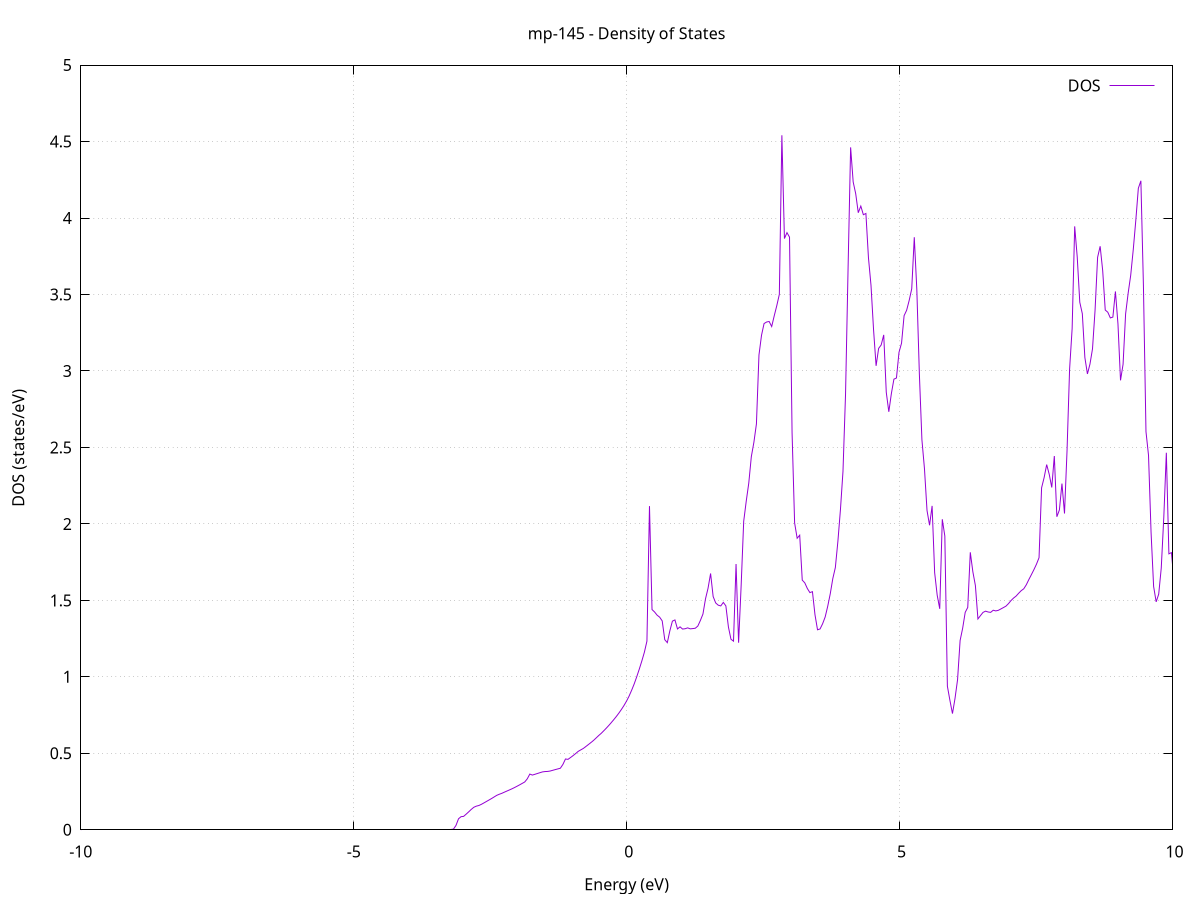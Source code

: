 set title 'mp-145 - Density of States'
set xlabel 'Energy (eV)'
set ylabel 'DOS (states/eV)'
set grid
set xrange [-10:10]
set yrange [0:4.995]
set xzeroaxis lt -1
set terminal png size 800,600
set output 'mp-145_dos_gnuplot.png'
plot '-' using 1:2 with lines title 'DOS'
-28.408300 0.000000
-28.361600 0.000000
-28.315000 0.000000
-28.268300 0.000000
-28.221700 0.000000
-28.175100 0.000000
-28.128400 0.000000
-28.081800 0.000000
-28.035100 0.000000
-27.988500 0.000000
-27.941800 0.000000
-27.895200 0.000000
-27.848500 0.000000
-27.801900 0.000000
-27.755200 0.000000
-27.708600 0.000000
-27.662000 0.000000
-27.615300 0.000000
-27.568700 0.000000
-27.522000 0.000000
-27.475400 0.000000
-27.428700 0.000000
-27.382100 0.000000
-27.335400 0.000000
-27.288800 0.000000
-27.242200 0.000000
-27.195500 0.000000
-27.148900 0.000000
-27.102200 0.000000
-27.055600 0.000000
-27.008900 0.000000
-26.962300 0.000000
-26.915600 0.000000
-26.869000 0.000000
-26.822300 0.000000
-26.775700 0.000000
-26.729100 0.000000
-26.682400 0.000000
-26.635800 0.000000
-26.589100 0.000000
-26.542500 0.000000
-26.495800 0.000000
-26.449200 0.000000
-26.402500 0.000000
-26.355900 0.000000
-26.309300 0.000000
-26.262600 0.000000
-26.216000 0.000000
-26.169300 0.000000
-26.122700 0.000000
-26.076000 0.000000
-26.029400 0.000000
-25.982700 0.000000
-25.936100 0.000000
-25.889400 0.000000
-25.842800 0.000000
-25.796200 0.000000
-25.749500 0.000000
-25.702900 0.000000
-25.656200 0.000000
-25.609600 0.000000
-25.562900 0.000000
-25.516300 0.000000
-25.469600 0.000000
-25.423000 0.000000
-25.376300 0.000000
-25.329700 0.000000
-25.283100 0.000000
-25.236400 0.000000
-25.189800 0.000000
-25.143100 0.000000
-25.096500 0.000000
-25.049800 0.000000
-25.003200 0.000000
-24.956500 0.000000
-24.909900 0.000000
-24.863300 0.000000
-24.816600 0.000000
-24.770000 0.000000
-24.723300 0.000000
-24.676700 0.000000
-24.630000 0.000000
-24.583400 0.000000
-24.536700 0.000000
-24.490100 0.000000
-24.443400 0.000000
-24.396800 0.000000
-24.350200 0.000000
-24.303500 0.000000
-24.256900 0.000000
-24.210200 0.000000
-24.163600 0.122400
-24.116900 3.715200
-24.070300 26.030700
-24.023600 20.470100
-23.977000 16.509500
-23.930400 16.452600
-23.883700 17.484800
-23.837100 32.093100
-23.790400 32.913000
-23.743800 48.913400
-23.697100 33.240600
-23.650500 4.402100
-23.603800 0.000000
-23.557200 0.000000
-23.510500 0.000000
-23.463900 0.000000
-23.417300 0.000000
-23.370600 0.000000
-23.324000 0.000000
-23.277300 0.000000
-23.230700 0.000000
-23.184000 0.000000
-23.137400 0.000000
-23.090700 0.000000
-23.044100 0.000000
-22.997400 0.000000
-22.950800 0.000000
-22.904200 0.000000
-22.857500 0.000000
-22.810900 0.000000
-22.764200 0.000000
-22.717600 0.000000
-22.670900 0.000000
-22.624300 0.000000
-22.577600 0.000000
-22.531000 0.000000
-22.484400 0.000000
-22.437700 0.000000
-22.391100 0.000000
-22.344400 0.000000
-22.297800 0.000000
-22.251100 0.000000
-22.204500 0.000000
-22.157800 0.000000
-22.111200 0.000000
-22.064500 0.000000
-22.017900 0.000000
-21.971300 0.000000
-21.924600 0.000000
-21.878000 0.000000
-21.831300 0.000000
-21.784700 0.000000
-21.738000 0.000000
-21.691400 0.000000
-21.644700 0.000000
-21.598100 0.000000
-21.551500 0.000000
-21.504800 0.000000
-21.458200 0.000000
-21.411500 0.000000
-21.364900 0.000000
-21.318200 0.000000
-21.271600 0.000000
-21.224900 0.000000
-21.178300 0.000000
-21.131600 0.000000
-21.085000 0.000000
-21.038400 0.000000
-20.991700 0.000000
-20.945100 0.000000
-20.898400 0.000000
-20.851800 0.000000
-20.805100 0.000000
-20.758500 0.000000
-20.711800 0.000000
-20.665200 0.000000
-20.618600 0.000000
-20.571900 0.000000
-20.525300 0.000000
-20.478600 0.000000
-20.432000 0.000000
-20.385300 0.000000
-20.338700 0.000000
-20.292000 0.000000
-20.245400 0.000000
-20.198700 0.000000
-20.152100 0.000000
-20.105500 0.000000
-20.058800 0.000000
-20.012200 0.000000
-19.965500 0.000000
-19.918900 0.000000
-19.872200 0.000000
-19.825600 0.000000
-19.778900 0.000000
-19.732300 0.000000
-19.685600 0.000000
-19.639000 0.000000
-19.592400 0.000000
-19.545700 0.000000
-19.499100 0.000000
-19.452400 0.000000
-19.405800 0.000000
-19.359100 0.000000
-19.312500 0.000000
-19.265800 0.000000
-19.219200 0.000000
-19.172600 0.000000
-19.125900 0.000000
-19.079300 0.000000
-19.032600 0.000000
-18.986000 0.000000
-18.939300 0.000000
-18.892700 0.000000
-18.846000 0.000000
-18.799400 0.000000
-18.752700 0.000000
-18.706100 0.000000
-18.659500 0.000000
-18.612800 0.000000
-18.566200 0.000000
-18.519500 0.000000
-18.472900 0.000000
-18.426200 0.000000
-18.379600 0.000000
-18.332900 0.000000
-18.286300 0.000000
-18.239700 0.000000
-18.193000 0.000000
-18.146400 0.000000
-18.099700 0.000000
-18.053100 0.000000
-18.006400 0.000000
-17.959800 0.000000
-17.913100 0.000000
-17.866500 0.000000
-17.819800 0.000000
-17.773200 0.000000
-17.726600 0.000000
-17.679900 0.000000
-17.633300 0.000000
-17.586600 0.000000
-17.540000 0.000000
-17.493300 0.000000
-17.446700 0.000000
-17.400000 0.000000
-17.353400 0.000000
-17.306700 0.000000
-17.260100 0.000000
-17.213500 0.000000
-17.166800 0.000000
-17.120200 0.000000
-17.073500 0.000000
-17.026900 0.000000
-16.980200 0.000000
-16.933600 0.000000
-16.886900 0.000000
-16.840300 0.000000
-16.793700 0.000000
-16.747000 0.000000
-16.700400 0.000000
-16.653700 0.000000
-16.607100 0.000000
-16.560400 0.000000
-16.513800 0.000000
-16.467100 0.000000
-16.420500 0.000000
-16.373800 0.000000
-16.327200 0.000000
-16.280600 0.000000
-16.233900 0.000000
-16.187300 0.000000
-16.140600 0.000000
-16.094000 0.000000
-16.047300 0.000000
-16.000700 0.000000
-15.954000 0.000000
-15.907400 0.000000
-15.860800 0.000000
-15.814100 0.000000
-15.767500 0.000000
-15.720800 0.000000
-15.674200 0.000000
-15.627500 0.000000
-15.580900 0.000000
-15.534200 0.000000
-15.487600 0.000000
-15.440900 0.000000
-15.394300 0.000000
-15.347700 0.000000
-15.301000 0.000000
-15.254400 0.000000
-15.207700 0.000000
-15.161100 0.000000
-15.114400 0.000000
-15.067800 0.000000
-15.021100 0.000000
-14.974500 0.000000
-14.927800 0.000000
-14.881200 0.000000
-14.834600 0.000000
-14.787900 0.000000
-14.741300 0.000000
-14.694600 0.000000
-14.648000 0.000000
-14.601300 0.000000
-14.554700 0.000000
-14.508000 0.000000
-14.461400 0.000000
-14.414800 0.000000
-14.368100 0.000000
-14.321500 0.000000
-14.274800 0.000000
-14.228200 0.000000
-14.181500 0.000000
-14.134900 0.000000
-14.088200 0.000000
-14.041600 0.000000
-13.994900 0.000000
-13.948300 0.000000
-13.901700 0.000000
-13.855000 0.000000
-13.808400 0.000000
-13.761700 0.000000
-13.715100 0.000000
-13.668400 0.000000
-13.621800 0.000000
-13.575100 0.000000
-13.528500 0.000000
-13.481900 0.000000
-13.435200 0.000000
-13.388600 0.000000
-13.341900 0.000000
-13.295300 0.000000
-13.248600 0.000000
-13.202000 0.000000
-13.155300 0.000000
-13.108700 0.000000
-13.062000 0.000000
-13.015400 0.000000
-12.968800 0.000000
-12.922100 0.000000
-12.875500 0.000000
-12.828800 0.000000
-12.782200 0.000000
-12.735500 0.000000
-12.688900 0.000000
-12.642200 0.000000
-12.595600 0.000000
-12.549000 0.000000
-12.502300 0.000000
-12.455700 0.000000
-12.409000 0.000000
-12.362400 0.000000
-12.315700 0.000000
-12.269100 0.000000
-12.222400 0.000000
-12.175800 0.000000
-12.129100 0.000000
-12.082500 0.000000
-12.035900 0.000000
-11.989200 0.000000
-11.942600 0.000000
-11.895900 0.000000
-11.849300 0.000000
-11.802600 0.000000
-11.756000 0.000000
-11.709300 0.000000
-11.662700 0.000000
-11.616000 0.000000
-11.569400 0.000000
-11.522800 0.000000
-11.476100 0.000000
-11.429500 0.000000
-11.382800 0.000000
-11.336200 0.000000
-11.289500 0.000000
-11.242900 0.000000
-11.196200 0.000000
-11.149600 0.000000
-11.103000 0.000000
-11.056300 0.000000
-11.009700 0.000000
-10.963000 0.000000
-10.916400 0.000000
-10.869700 0.000000
-10.823100 0.000000
-10.776400 0.000000
-10.729800 0.000000
-10.683100 0.000000
-10.636500 0.000000
-10.589900 0.000000
-10.543200 0.000000
-10.496600 0.000000
-10.449900 0.000000
-10.403300 0.000000
-10.356600 0.000000
-10.310000 0.000000
-10.263300 0.000000
-10.216700 0.000000
-10.170100 0.000000
-10.123400 0.000000
-10.076800 0.000000
-10.030100 0.000000
-9.983500 0.000000
-9.936800 0.000000
-9.890200 0.000000
-9.843500 0.000000
-9.796900 0.000000
-9.750200 0.000000
-9.703600 0.000000
-9.657000 0.000000
-9.610300 0.000000
-9.563700 0.000000
-9.517000 0.000000
-9.470400 0.000000
-9.423700 0.000000
-9.377100 0.000000
-9.330400 0.000000
-9.283800 0.000000
-9.237100 0.000000
-9.190500 0.000000
-9.143900 0.000000
-9.097200 0.000000
-9.050600 0.000000
-9.003900 0.000000
-8.957300 0.000000
-8.910600 0.000000
-8.864000 0.000000
-8.817300 0.000000
-8.770700 0.000000
-8.724100 0.000000
-8.677400 0.000000
-8.630800 0.000000
-8.584100 0.000000
-8.537500 0.000000
-8.490800 0.000000
-8.444200 0.000000
-8.397500 0.000000
-8.350900 0.000000
-8.304200 0.000000
-8.257600 0.000000
-8.211000 0.000000
-8.164300 0.000000
-8.117700 0.000000
-8.071000 0.000000
-8.024400 0.000000
-7.977700 0.000000
-7.931100 0.000000
-7.884400 0.000000
-7.837800 0.000000
-7.791200 0.000000
-7.744500 0.000000
-7.697900 0.000000
-7.651200 0.000000
-7.604600 0.000000
-7.557900 0.000000
-7.511300 0.000000
-7.464600 0.000000
-7.418000 0.000000
-7.371300 0.000000
-7.324700 0.000000
-7.278100 0.000000
-7.231400 0.000000
-7.184800 0.000000
-7.138100 0.000000
-7.091500 0.000000
-7.044800 0.000000
-6.998200 0.000000
-6.951500 0.000000
-6.904900 0.000000
-6.858300 0.000000
-6.811600 0.000000
-6.765000 0.000000
-6.718300 0.000000
-6.671700 0.000000
-6.625000 0.000000
-6.578400 0.000000
-6.531700 0.000000
-6.485100 0.000000
-6.438400 0.000000
-6.391800 0.000000
-6.345200 0.000000
-6.298500 0.000000
-6.251900 0.000000
-6.205200 0.000000
-6.158600 0.000000
-6.111900 0.000000
-6.065300 0.000000
-6.018600 0.000000
-5.972000 0.000000
-5.925300 0.000000
-5.878700 0.000000
-5.832100 0.000000
-5.785400 0.000000
-5.738800 0.000000
-5.692100 0.000000
-5.645500 0.000000
-5.598800 0.000000
-5.552200 0.000000
-5.505500 0.000000
-5.458900 0.000000
-5.412300 0.000000
-5.365600 0.000000
-5.319000 0.000000
-5.272300 0.000000
-5.225700 0.000000
-5.179000 0.000000
-5.132400 0.000000
-5.085700 0.000000
-5.039100 0.000000
-4.992400 0.000000
-4.945800 0.000000
-4.899200 0.000000
-4.852500 0.000000
-4.805900 0.000000
-4.759200 0.000000
-4.712600 0.000000
-4.665900 0.000000
-4.619300 0.000000
-4.572600 0.000000
-4.526000 0.000000
-4.479400 0.000000
-4.432700 0.000000
-4.386100 0.000000
-4.339400 0.000000
-4.292800 0.000000
-4.246100 0.000000
-4.199500 0.000000
-4.152800 0.000000
-4.106200 0.000000
-4.059500 0.000000
-4.012900 0.000000
-3.966300 0.000000
-3.919600 0.000000
-3.873000 0.000000
-3.826300 0.000000
-3.779700 0.000000
-3.733000 0.000000
-3.686400 0.000000
-3.639700 0.000000
-3.593100 0.000000
-3.546400 0.000000
-3.499800 0.000000
-3.453200 0.000000
-3.406500 0.000000
-3.359900 0.000000
-3.313200 0.000000
-3.266600 0.000000
-3.219900 0.000000
-3.173300 0.004000
-3.126600 0.028400
-3.080000 0.071900
-3.033400 0.085700
-2.986700 0.087600
-2.940100 0.102100
-2.893400 0.117300
-2.846800 0.133300
-2.800100 0.147100
-2.753500 0.154500
-2.706800 0.158800
-2.660200 0.166600
-2.613500 0.175900
-2.566900 0.185400
-2.520300 0.194900
-2.473600 0.204500
-2.427000 0.214800
-2.380300 0.225100
-2.333700 0.232200
-2.287000 0.238300
-2.240400 0.245900
-2.193700 0.253200
-2.147100 0.260500
-2.100500 0.268000
-2.053800 0.276100
-2.007200 0.284800
-1.960500 0.293800
-1.913900 0.303100
-1.867200 0.312500
-1.820600 0.333100
-1.773900 0.364200
-1.727300 0.357700
-1.680600 0.362800
-1.634000 0.368100
-1.587400 0.373400
-1.540700 0.378500
-1.494100 0.380700
-1.447400 0.381500
-1.400800 0.384200
-1.354100 0.388900
-1.307500 0.393500
-1.260800 0.398000
-1.214200 0.402500
-1.167500 0.427400
-1.120900 0.462800
-1.074300 0.460500
-1.027600 0.472600
-0.981000 0.485100
-0.934300 0.498400
-0.887700 0.512600
-0.841000 0.522300
-0.794400 0.531700
-0.747700 0.544300
-0.701100 0.557300
-0.654500 0.570300
-0.607800 0.584000
-0.561200 0.599500
-0.514500 0.615500
-0.467900 0.629900
-0.421200 0.646600
-0.374600 0.663700
-0.327900 0.681800
-0.281300 0.700900
-0.234600 0.720700
-0.188000 0.741300
-0.141400 0.763400
-0.094700 0.787300
-0.048100 0.813000
-0.001400 0.841800
0.045200 0.874500
0.091900 0.912700
0.138500 0.953900
0.185200 1.000800
0.231800 1.050800
0.278400 1.103800
0.325100 1.161300
0.371700 1.233400
0.418400 2.116400
0.465000 1.440000
0.511700 1.424100
0.558300 1.403200
0.605000 1.390100
0.651600 1.365700
0.698300 1.242900
0.744900 1.223500
0.791500 1.300700
0.838200 1.364200
0.884800 1.372100
0.931500 1.313100
0.978100 1.327000
1.024800 1.312500
1.071400 1.314600
1.118100 1.320300
1.164700 1.313800
1.211300 1.315500
1.258000 1.317900
1.304600 1.332300
1.351300 1.369100
1.397900 1.410600
1.444600 1.510000
1.491200 1.579200
1.537900 1.675800
1.584500 1.525400
1.631200 1.483300
1.677800 1.468600
1.724400 1.463700
1.771100 1.486700
1.817700 1.464000
1.864400 1.326400
1.911000 1.245900
1.957700 1.233400
2.004300 1.737800
2.051000 1.223200
2.097600 1.595800
2.144300 2.016700
2.190900 2.148600
2.237500 2.266900
2.284200 2.439700
2.330800 2.532900
2.377500 2.653700
2.424100 3.104300
2.470800 3.233200
2.517400 3.310100
2.564100 3.320200
2.610700 3.323600
2.657300 3.290700
2.704000 3.361000
2.750600 3.427100
2.797300 3.501000
2.843900 4.541300
2.890600 3.865800
2.937200 3.904600
2.983900 3.875100
3.030500 2.596600
3.077200 2.006700
3.123800 1.906200
3.170400 1.926300
3.217100 1.632500
3.263700 1.614400
3.310400 1.577700
3.357000 1.550800
3.403700 1.557000
3.450300 1.406300
3.497000 1.307700
3.543600 1.313200
3.590200 1.347300
3.636900 1.391400
3.683500 1.461100
3.730200 1.543100
3.776800 1.642500
3.823500 1.714900
3.870100 1.886300
3.916800 2.093500
3.963400 2.343600
4.010100 2.847500
4.056700 3.673000
4.103300 4.462300
4.150000 4.236200
4.196600 4.158800
4.243300 4.034800
4.289900 4.078200
4.336600 4.021800
4.383200 4.029900
4.429900 3.740700
4.476500 3.560100
4.523200 3.270400
4.569800 3.033600
4.616400 3.147800
4.663100 3.170100
4.709700 3.236000
4.756400 2.860600
4.803000 2.733200
4.849700 2.852000
4.896300 2.946400
4.943000 2.954200
4.989600 3.122100
5.036200 3.182100
5.082900 3.361600
5.129500 3.397100
5.176200 3.461500
5.222800 3.537500
5.269500 3.874500
5.316100 3.531700
5.362800 2.979600
5.409400 2.550000
5.456100 2.360900
5.502700 2.088000
5.549300 1.991100
5.596000 2.117900
5.642600 1.681300
5.689300 1.533500
5.735900 1.444800
5.782600 2.030400
5.829200 1.920700
5.875900 0.938900
5.922500 0.845800
5.969100 0.759600
6.015800 0.859000
6.062400 0.981500
6.109100 1.237600
6.155700 1.317800
6.202400 1.421500
6.249000 1.453900
6.295700 1.814400
6.342300 1.687600
6.389000 1.596800
6.435600 1.378600
6.482200 1.400500
6.528900 1.421400
6.575500 1.429500
6.622200 1.424100
6.668800 1.421600
6.715500 1.435500
6.762100 1.431100
6.808800 1.434900
6.855400 1.443800
6.902100 1.452900
6.948700 1.462300
6.995300 1.478900
7.042000 1.499000
7.088600 1.515200
7.135300 1.528300
7.181900 1.546700
7.228600 1.563500
7.275200 1.575800
7.321900 1.602100
7.368500 1.636400
7.415100 1.668400
7.461800 1.701400
7.508400 1.736900
7.555100 1.779100
7.601700 2.235900
7.648400 2.303000
7.695000 2.387800
7.741700 2.324100
7.788300 2.238300
7.835000 2.444000
7.881600 2.046800
7.928200 2.091500
7.974900 2.263800
8.021500 2.068200
8.068200 2.480700
8.114800 3.011600
8.161500 3.277800
8.208100 3.945600
8.254800 3.744400
8.301400 3.449500
8.348000 3.374600
8.394700 3.087900
8.441300 2.980700
8.488000 3.044800
8.534600 3.144800
8.581300 3.396500
8.627900 3.743300
8.674600 3.815500
8.721200 3.655900
8.767900 3.398500
8.814500 3.384200
8.861100 3.347000
8.907800 3.352400
8.954400 3.520100
9.001100 3.307100
9.047700 2.938700
9.094400 3.043700
9.141000 3.373300
9.187700 3.509200
9.234300 3.625600
9.280900 3.792600
9.327600 3.983500
9.374200 4.194700
9.420900 4.243600
9.467500 3.556300
9.514200 2.603400
9.560800 2.448300
9.607500 1.943900
9.654100 1.591100
9.700800 1.490200
9.747400 1.540700
9.794000 1.711100
9.840700 2.043900
9.887300 2.465500
9.934000 1.804300
9.980600 1.812300
10.027300 1.626000
10.073900 1.376200
10.120600 1.429400
10.167200 1.117700
10.213900 1.085200
10.260500 1.090400
10.307100 1.054900
10.353800 1.070700
10.400400 1.106500
10.447100 1.286300
10.493700 1.243200
10.540400 1.249500
10.587000 1.280100
10.633700 1.350300
10.680300 1.375500
10.726900 1.569400
10.773600 1.811400
10.820200 1.949000
10.866900 2.205400
10.913500 2.405900
10.960200 2.479200
11.006800 2.375500
11.053500 2.257700
11.100100 1.970200
11.146800 1.879400
11.193400 1.865100
11.240000 1.815400
11.286700 1.805900
11.333300 1.952900
11.380000 1.695500
11.426600 1.647800
11.473300 1.586200
11.519900 1.330900
11.566600 1.087600
11.613200 1.023100
11.659800 0.981400
11.706500 0.950600
11.753100 0.922600
11.799800 0.895500
11.846400 0.869700
11.893100 0.856500
11.939700 0.838500
11.986400 0.826300
12.033000 0.822300
12.079700 0.841600
12.126300 0.853800
12.172900 0.844000
12.219600 0.852100
12.266200 0.862500
12.312900 0.878300
12.359500 0.889100
12.406200 0.929700
12.452800 0.986400
12.499500 1.055700
12.546100 1.129500
12.592800 1.201900
12.639400 1.343200
12.686000 1.337500
12.732700 1.380900
12.779300 1.405600
12.826000 1.429900
12.872600 1.454800
12.919300 1.475600
12.965900 1.500500
13.012600 1.510600
13.059200 1.641600
13.105800 1.638700
13.152500 1.661800
13.199100 1.606700
13.245800 1.631800
13.292400 1.648600
13.339100 1.659700
13.385700 1.683000
13.432400 1.728700
13.479000 1.794800
13.525700 1.981300
13.572300 1.886400
13.618900 1.900000
13.665600 1.938600
13.712200 1.772600
13.758900 1.773300
13.805500 1.784400
13.852200 1.805900
13.898800 1.840500
13.945500 1.893500
13.992100 2.000200
14.038700 2.141700
14.085400 2.313800
14.132000 2.422600
14.178700 2.420000
14.225300 2.398000
14.272000 2.358200
14.318600 2.402400
14.365300 2.380500
14.411900 2.208100
14.458600 2.129900
14.505200 2.178900
14.551800 2.240700
14.598500 2.348300
14.645100 2.465000
14.691800 2.338100
14.738400 2.247000
14.785100 2.151300
14.831700 2.010800
14.878400 2.001200
14.925000 2.049200
14.971600 2.163000
15.018300 2.201300
15.064900 2.295100
15.111600 2.443600
15.158200 2.413000
15.204900 2.339100
15.251500 2.312500
15.298200 2.819900
15.344800 2.839200
15.391500 3.120600
15.438100 1.987300
15.484700 2.011600
15.531400 2.479600
15.578000 2.375800
15.624700 2.483300
15.671300 2.659600
15.718000 2.811100
15.764600 2.857000
15.811300 2.604200
15.857900 2.509700
15.904600 2.423700
15.951200 2.330000
15.997800 2.282400
16.044500 2.531200
16.091100 2.390300
16.137800 2.265200
16.184400 2.234700
16.231100 2.061000
16.277700 1.994000
16.324400 1.983400
16.371000 2.089900
16.417600 1.929400
16.464300 1.851600
16.510900 1.820100
16.557600 1.826800
16.604200 2.120600
16.650900 1.636000
16.697500 1.640300
16.744200 1.704000
16.790800 1.790400
16.837500 1.919500
16.884100 2.047700
16.930700 2.090800
16.977400 2.115400
17.024000 2.421100
17.070700 2.187400
17.117300 1.910600
17.164000 1.473900
17.210600 1.334100
17.257300 1.365500
17.303900 1.371200
17.350500 1.354800
17.397200 1.394600
17.443800 1.456500
17.490500 1.562100
17.537100 1.603100
17.583800 1.662800
17.630400 1.779300
17.677100 1.836800
17.723700 1.855900
17.770400 1.787800
17.817000 1.709700
17.863600 1.607800
17.910300 1.510800
17.956900 1.485400
18.003600 1.530700
18.050200 1.596100
18.096900 1.570700
18.143500 1.471100
18.190200 1.564300
18.236800 1.804600
18.283500 1.976100
18.330100 2.087500
18.376700 1.984800
18.423400 1.916700
18.470000 1.759500
18.516700 1.560100
18.563300 1.443700
18.610000 1.344000
18.656600 1.267400
18.703300 1.196700
18.749900 1.094500
18.796500 1.046800
18.843200 1.031600
18.889800 1.024100
18.936500 1.030800
18.983100 1.041900
19.029800 1.063000
19.076400 1.085400
19.123100 1.121500
19.169700 1.165500
19.216400 1.206300
19.263000 1.225200
19.309600 1.289000
19.356300 1.272500
19.402900 1.283000
19.449600 1.211500
19.496200 1.145600
19.542900 1.149000
19.589500 1.226900
19.636200 1.319800
19.682800 1.406500
19.729400 1.514500
19.776100 1.635900
19.822700 1.699200
19.869400 1.681800
19.916000 1.663100
19.962700 1.599800
20.009300 1.821400
20.056000 1.846400
20.102600 1.858700
20.149300 1.814500
20.195900 1.805400
20.242500 1.832100
20.289200 1.858900
20.335800 1.889800
20.382500 1.859000
20.429100 1.835800
20.475800 2.032900
20.522400 1.878500
20.569100 1.874900
20.615700 1.867500
20.662400 1.786300
20.709000 1.733600
20.755600 2.043700
20.802300 2.059000
20.848900 1.974700
20.895600 1.915900
20.942200 1.790700
20.988900 1.631300
21.035500 1.557500
21.082200 1.578000
21.128800 1.594200
21.175400 1.604900
21.222100 1.613000
21.268700 1.653700
21.315400 1.699700
21.362000 1.955700
21.408700 1.987600
21.455300 2.165800
21.502000 2.215700
21.548600 2.198000
21.595300 2.073500
21.641900 1.977900
21.688500 1.899300
21.735200 1.818000
21.781800 1.839800
21.828500 1.855600
21.875100 1.920600
21.921800 2.080900
21.968400 2.280900
22.015100 2.515100
22.061700 2.791900
22.108300 2.962900
22.155000 3.156900
22.201600 3.435100
22.248300 3.070700
22.294900 2.907500
22.341600 2.861400
22.388200 2.445200
22.434900 2.226800
22.481500 2.241100
22.528200 2.513100
22.574800 2.331200
22.621400 2.183300
22.668100 2.269200
22.714700 2.531200
22.761400 2.526300
22.808000 2.475700
22.854700 2.555900
22.901300 2.609200
22.948000 2.655600
22.994600 2.559900
23.041200 2.513400
23.087900 2.456600
23.134500 2.419800
23.181200 2.282200
23.227800 2.243300
23.274500 2.478000
23.321100 2.325000
23.367800 2.306000
23.414400 2.306100
23.461100 2.304200
23.507700 2.285600
23.554300 2.317500
23.601000 2.289600
23.647600 3.149500
23.694300 2.377900
23.740900 2.146200
23.787600 2.194200
23.834200 2.327300
23.880900 2.368100
23.927500 2.261300
23.974200 2.215800
24.020800 2.183600
24.067400 2.144500
24.114100 2.181400
24.160700 2.192100
24.207400 2.144100
24.254000 2.041000
24.300700 1.975400
24.347300 1.941600
24.394000 1.971400
24.440600 1.985400
24.487200 1.984400
24.533900 1.795700
24.580500 1.634700
24.627200 1.578900
24.673800 1.554600
24.720500 1.551100
24.767100 1.608800
24.813800 1.562800
24.860400 1.556600
24.907100 1.530600
24.953700 1.580900
25.000300 1.782000
25.047000 1.730600
25.093600 1.909400
25.140300 2.675300
25.186900 2.294100
25.233600 2.094700
25.280200 2.082200
25.326900 2.109600
25.373500 2.198600
25.420100 2.207200
25.466800 2.213900
25.513400 2.223500
25.560100 2.240400
25.606700 2.310400
25.653400 2.278400
25.700000 2.516200
25.746700 2.787000
25.793300 3.062600
25.840000 2.745100
25.886600 2.451000
25.933200 2.266400
25.979900 2.284900
26.026500 2.621900
26.073200 2.587300
26.119800 2.485600
26.166500 2.329400
26.213100 2.522500
26.259800 2.140300
26.306400 1.961600
26.353100 1.844700
26.399700 1.812100
26.446300 1.840700
26.493000 1.878600
26.539600 1.990200
26.586300 2.125300
26.632900 2.186100
26.679600 2.212900
26.726200 2.263800
26.772900 2.272100
26.819500 2.359800
26.866100 2.392800
26.912800 2.524700
26.959400 2.606700
27.006100 2.561600
27.052700 2.533800
27.099400 2.509200
27.146000 2.420700
27.192700 2.312700
27.239300 2.197600
27.286000 2.061700
27.332600 2.102000
27.379200 2.155900
27.425900 2.049700
27.472500 2.261100
27.519200 2.423400
27.565800 2.655200
27.612500 3.162800
27.659100 3.874300
27.705800 3.401700
27.752400 3.214500
27.799000 3.164400
27.845700 3.249700
27.892300 3.234500
27.939000 3.227900
27.985600 3.189800
28.032300 3.113300
28.078900 3.622900
28.125600 3.078700
28.172200 2.920800
28.218900 2.905600
28.265500 2.806100
28.312100 2.712700
28.358800 2.677600
28.405400 2.437600
28.452100 2.347900
28.498700 2.140000
28.545400 2.075700
28.592000 2.052900
28.638700 2.123900
28.685300 2.159000
28.731900 2.281500
28.778600 2.498900
28.825200 2.392600
28.871900 2.428200
28.918500 2.392200
28.965200 2.341300
29.011800 2.275300
29.058500 2.244400
29.105100 2.279600
29.151800 2.363200
29.198400 2.482100
29.245000 2.601100
29.291700 2.641200
29.338300 2.743400
29.385000 2.632900
29.431600 2.583900
29.478300 2.477900
29.524900 2.462200
29.571600 2.377100
29.618200 2.445800
29.664900 2.400900
29.711500 2.286000
29.758100 2.454200
29.804800 2.782400
29.851400 3.036000
29.898100 2.438400
29.944700 2.291800
29.991400 2.140100
30.038000 2.057100
30.084700 2.088600
30.131300 1.873600
30.177900 1.819100
30.224600 1.739100
30.271200 1.396700
30.317900 1.299900
30.364500 1.614500
30.411200 1.917800
30.457800 2.007200
30.504500 2.040900
30.551100 2.103800
30.597800 2.100300
30.644400 2.142700
30.691000 2.197300
30.737700 2.311100
30.784300 2.403400
30.831000 2.423000
30.877600 2.335000
30.924300 2.319200
30.970900 2.287000
31.017600 2.395500
31.064200 2.292200
31.110800 2.417400
31.157500 2.516100
31.204100 2.833700
31.250800 3.120600
31.297400 3.235400
31.344100 3.230200
31.390700 3.284700
31.437400 2.768300
31.484000 2.440700
31.530700 2.194700
31.577300 2.099600
31.623900 2.113500
31.670600 2.192300
31.717200 2.261000
31.763900 2.214600
31.810500 2.240600
31.857200 2.115600
31.903800 2.102200
31.950500 2.168600
31.997100 2.261500
32.043800 2.313400
32.090400 2.526400
32.137000 2.339100
32.183700 2.139800
32.230300 2.081400
32.277000 2.213400
32.323600 2.275600
32.370300 2.330800
32.416900 2.346000
32.463600 2.367600
32.510200 2.307700
32.556800 2.279100
32.603500 2.329100
32.650100 2.684900
32.696800 2.506500
32.743400 2.643000
32.790100 2.804400
32.836700 2.447100
32.883400 2.640700
32.930000 2.458400
32.976700 2.475700
33.023300 2.573600
33.069900 2.585500
33.116600 2.601500
33.163200 2.541500
33.209900 2.502100
33.256500 2.571700
33.303200 2.575900
33.349800 2.551800
33.396500 2.405600
33.443100 2.267800
33.489700 2.147600
33.536400 2.081000
33.583000 2.069200
33.629700 2.074500
33.676300 2.108100
33.723000 2.223500
33.769600 2.392000
33.816300 2.508600
33.862900 2.657900
33.909600 2.848500
33.956200 2.926900
34.002800 2.722800
34.049500 2.692300
34.096100 2.650800
34.142800 2.535400
34.189400 2.412800
34.236100 2.435700
34.282700 2.385100
34.329400 2.395500
34.376000 2.354200
34.422700 2.369400
34.469300 2.383300
34.515900 2.339200
34.562600 2.486500
34.609200 2.501200
34.655900 2.543600
34.702500 2.576200
34.749200 2.597100
34.795800 2.560500
34.842500 2.553100
34.889100 2.516600
34.935700 2.456400
34.982400 2.395300
35.029000 2.329300
35.075700 2.257100
35.122300 2.277800
35.169000 2.365200
35.215600 2.444300
35.262300 2.517800
35.308900 2.524100
35.355600 2.634000
35.402200 2.777000
35.448800 2.795700
35.495500 2.902500
35.542100 3.096200
35.588800 3.116900
35.635400 2.908100
35.682100 2.679100
35.728700 2.638800
35.775400 2.369400
35.822000 2.173000
35.868600 2.109900
35.915300 2.180400
35.961900 2.395800
36.008600 2.500400
36.055200 2.560200
36.101900 2.712200
36.148500 2.637800
36.195200 2.683300
36.241800 2.699300
36.288500 2.693700
36.335100 2.640200
36.381700 2.465500
36.428400 2.461000
36.475000 2.476700
36.521700 2.541900
36.568300 2.590100
36.615000 2.687800
36.661600 2.923500
36.708300 3.005200
36.754900 2.850100
36.801500 2.772100
36.848200 2.630600
36.894800 2.384800
36.941500 2.195800
36.988100 2.328000
37.034800 2.441700
37.081400 2.587000
37.128100 2.737000
37.174700 2.890400
37.221400 2.976500
37.268000 2.951600
37.314600 2.924400
37.361300 2.996600
37.407900 3.010700
37.454600 2.954700
37.501200 2.882700
37.547900 2.885400
37.594500 2.916900
37.641200 2.952000
37.687800 3.055200
37.734500 3.106300
37.781100 3.147400
37.827700 3.227900
37.874400 3.268700
37.921000 3.289300
37.967700 3.264100
38.014300 3.364900
38.061000 3.440900
38.107600 3.204500
38.154300 2.981700
38.200900 2.894300
38.247500 2.889100
38.294200 2.899800
38.340800 2.693100
38.387500 2.709400
38.434100 2.747000
38.480800 2.604200
38.527400 2.514400
38.574100 2.440800
38.620700 2.363800
38.667400 2.278800
38.714000 2.330100
38.760600 2.378300
38.807300 2.348100
38.853900 2.240500
38.900600 2.150500
38.947200 2.266400
38.993900 2.408700
39.040500 2.565000
39.087200 2.523900
39.133800 2.502000
39.180400 2.570700
39.227100 2.597400
39.273700 2.501500
39.320400 2.529400
39.367000 2.562500
39.413700 2.750900
39.460300 2.605600
39.507000 2.511100
39.553600 2.523700
39.600300 2.572700
39.646900 2.707700
39.693500 2.840400
39.740200 3.040800
39.786800 3.010000
39.833500 2.832000
39.880100 2.646400
39.926800 2.557400
39.973400 2.568000
40.020100 2.534400
40.066700 2.526700
40.113400 2.744600
40.160000 2.486500
40.206600 2.482700
40.253300 2.345400
40.299900 2.407900
40.346600 2.353100
40.393200 2.304800
40.439900 2.279600
40.486500 2.254300
40.533200 2.256100
40.579800 2.286500
40.626400 2.255100
40.673100 2.283000
40.719700 2.333800
40.766400 2.390000
40.813000 2.677500
40.859700 2.773900
40.906300 2.777800
40.953000 2.768300
40.999600 2.767900
41.046300 2.766400
41.092900 2.471600
41.139500 2.514400
41.186200 2.485900
41.232800 2.570100
41.279500 2.798700
41.326100 2.943000
41.372800 3.276200
41.419400 3.219500
41.466100 3.197700
41.512700 3.025400
41.559300 2.876300
41.606000 2.640200
41.652600 2.550800
41.699300 2.538100
41.745900 2.905400
41.792600 3.053900
41.839200 3.149100
41.885900 3.100200
41.932500 3.081000
41.979200 2.968800
42.025800 2.754100
42.072400 2.755700
42.119100 2.831500
42.165700 3.049400
42.212400 3.145800
42.259000 3.586500
42.305700 3.311200
42.352300 3.446500
42.399000 3.240400
42.445600 3.091800
42.492300 2.833100
42.538900 2.813700
42.585500 2.787400
42.632200 2.585400
42.678800 2.718800
42.725500 2.784300
42.772100 2.696700
42.818800 2.659900
42.865400 2.679800
42.912100 2.682100
42.958700 2.698900
43.005300 2.697900
43.052000 2.675000
43.098600 2.656100
43.145300 2.678800
43.191900 2.717600
43.238600 2.718300
43.285200 2.714800
43.331900 2.690900
43.378500 2.788100
43.425200 2.854800
43.471800 3.010000
43.518400 3.045800
43.565100 3.015300
43.611700 2.967600
43.658400 2.907300
43.705000 2.855200
43.751700 2.855300
43.798300 2.823400
43.845000 2.738400
43.891600 2.705900
43.938200 2.893000
43.984900 2.949000
44.031500 2.934900
44.078200 3.194100
44.124800 3.313400
44.171500 3.394500
44.218100 3.475600
44.264800 3.736800
44.311400 3.463100
44.358100 3.499600
44.404700 3.286600
44.451300 3.059100
44.498000 2.815300
44.544600 2.741600
44.591300 2.814900
44.637900 2.828200
44.684600 2.858200
44.731200 2.858100
44.777900 3.099200
44.824500 3.102100
44.871100 3.137500
44.917800 3.149500
44.964400 3.183400
45.011100 3.158400
45.057700 3.059300
45.104400 2.964300
45.151000 2.985400
45.197700 2.993100
45.244300 2.959500
45.291000 3.155300
45.337600 3.166800
45.384200 3.187600
45.430900 3.322400
45.477500 3.435700
45.524200 3.505600
45.570800 3.576900
45.617500 3.516500
45.664100 3.394000
45.710800 3.193000
45.757400 3.098500
45.804100 2.993000
45.850700 2.944600
45.897300 2.928700
45.944000 2.960900
45.990600 3.000400
46.037300 3.183700
46.083900 3.784400
46.130600 3.956000
46.177200 4.141700
46.223900 4.526900
46.270500 4.835900
46.317100 4.705500
46.363800 4.347300
46.410400 3.854600
46.457100 3.712100
46.503700 3.926400
46.550400 4.239000
46.597000 4.024700
46.643700 4.492800
46.690300 5.386800
46.737000 6.096900
46.783600 5.592400
46.830200 4.766600
46.876900 4.825000
46.923500 4.727800
46.970200 4.292000
47.016800 4.450900
47.063500 4.993400
47.110100 5.156300
47.156800 5.345300
47.203400 4.882600
47.250000 4.353200
47.296700 4.254000
47.343300 4.030500
47.390000 3.976900
47.436600 4.026100
47.483300 4.027500
47.529900 4.053100
47.576600 4.074300
47.623200 4.021700
47.669900 3.845200
47.716500 3.615300
47.763100 3.752300
47.809800 4.203400
47.856400 3.647600
47.903100 3.473300
47.949700 3.463100
47.996400 3.552700
48.043000 3.459000
48.089700 3.289100
48.136300 3.191200
48.183000 3.026900
48.229600 3.046200
48.276200 3.221300
48.322900 3.839600
48.369500 3.856600
48.416200 4.444900
48.462800 4.450400
48.509500 3.981400
48.556100 3.448000
48.602800 3.549400
48.649400 3.250200
48.696000 3.314000
48.742700 3.202700
48.789300 2.718200
48.836000 2.446400
48.882600 2.757000
48.929300 3.033800
48.975900 3.242900
49.022600 3.334200
49.069200 3.375000
49.115900 3.569700
49.162500 3.510800
49.209100 3.397000
49.255800 3.413200
49.302400 3.034900
49.349100 2.755300
49.395700 2.766500
49.442400 2.891600
49.489000 2.991600
49.535700 3.044900
49.582300 3.189900
49.628900 3.365600
49.675600 3.480000
49.722200 3.467500
49.768900 3.142800
49.815500 3.168200
49.862200 3.335400
49.908800 3.435500
49.955500 3.671800
50.002100 3.707800
50.048800 3.522600
50.095400 3.432900
50.142000 3.306100
50.188700 3.265200
50.235300 3.362800
50.282000 3.554700
50.328600 3.543200
50.375300 3.460000
50.421900 3.293500
50.468600 3.183100
50.515200 3.006000
50.561800 2.854100
50.608500 2.664800
50.655100 2.744800
50.701800 2.682200
50.748400 2.834200
50.795100 2.963200
50.841700 2.966100
50.888400 2.765000
50.935000 2.702300
50.981700 2.596200
51.028300 2.479600
51.074900 2.672400
51.121600 2.955800
51.168200 2.874600
51.214900 2.937800
51.261500 2.959200
51.308200 2.863400
51.354800 2.763000
51.401500 2.730600
51.448100 2.813000
51.494800 2.844900
51.541400 2.863600
51.588000 2.853600
51.634700 2.876700
51.681300 2.943000
51.728000 3.058700
51.774600 3.175500
51.821300 3.144400
51.867900 3.152100
51.914600 3.531200
51.961200 3.132100
52.007800 3.171000
52.054500 3.260500
52.101100 3.192400
52.147800 3.063500
52.194400 3.031500
52.241100 3.002900
52.287700 2.889200
52.334400 2.751200
52.381000 2.628900
52.427700 2.559700
52.474300 2.562200
52.520900 2.644600
52.567600 2.855400
52.614200 3.013900
52.660900 3.000200
52.707500 3.029900
52.754200 2.770500
52.800800 2.696700
52.847500 2.670500
52.894100 2.599900
52.940700 2.663300
52.987400 2.723100
53.034000 2.795400
53.080700 2.670900
53.127300 2.625700
53.174000 2.786400
53.220600 2.747600
53.267300 2.788600
53.313900 2.767900
53.360600 2.855200
53.407200 3.831500
53.453800 2.944400
53.500500 2.996800
53.547100 3.142400
53.593800 3.174600
53.640400 3.286500
53.687100 3.284200
53.733700 3.441200
53.780400 3.428000
53.827000 3.509500
53.873700 3.475600
53.920300 3.589100
53.966900 3.432200
54.013600 3.377500
54.060200 3.620100
54.106900 3.395700
54.153500 3.337000
54.200200 3.465500
54.246800 3.527500
54.293500 3.482800
54.340100 3.480900
54.386700 3.398900
54.433400 3.249600
54.480000 3.143200
54.526700 3.107900
54.573300 3.287700
54.620000 3.549700
54.666600 3.440300
54.713300 3.418000
54.759900 3.140200
54.806600 3.118700
54.853200 3.301200
54.899800 3.327600
54.946500 3.291400
54.993100 3.323300
55.039800 3.404800
55.086400 3.597500
55.133100 3.534600
55.179700 3.386200
55.226400 3.165700
55.273000 3.065300
55.319600 2.882000
55.366300 2.848800
55.412900 2.863700
55.459600 2.854800
55.506200 2.937500
55.552900 2.850000
55.599500 2.929400
55.646200 3.070700
55.692800 3.226000
55.739500 3.327000
55.786100 3.224900
55.832700 3.190000
55.879400 3.137300
55.926000 3.076800
55.972700 3.289700
56.019300 3.430200
56.066000 3.305300
56.112600 3.407800
56.159300 3.333800
56.205900 3.363300
56.252600 3.430300
56.299200 3.415100
56.345800 3.408400
56.392500 3.385900
56.439100 3.311500
56.485800 3.301400
56.532400 3.397900
56.579100 3.513700
56.625700 3.542700
56.672400 3.436400
56.719000 3.284400
56.765600 3.189400
56.812300 3.062300
56.858900 3.021000
56.905600 2.930100
56.952200 2.853700
56.998900 2.834500
57.045500 2.841600
57.092200 2.872800
57.138800 3.072700
57.185500 3.225500
57.232100 3.127400
57.278700 3.112900
57.325400 3.018600
57.372000 3.068100
57.418700 3.052900
57.465300 3.008900
57.512000 2.953900
57.558600 2.915000
57.605300 2.776200
57.651900 2.502900
57.698500 2.334000
57.745200 2.229400
57.791800 2.216100
57.838500 2.188100
57.885100 2.237700
57.931800 2.297800
57.978400 2.351600
58.025100 2.311900
58.071700 2.401600
58.118400 2.373600
58.165000 2.265000
58.211600 2.143600
58.258300 2.003000
58.304900 1.835100
58.351600 1.646900
58.398200 1.442000
58.444900 1.291800
58.491500 1.201300
58.538200 1.148200
58.584800 1.133000
58.631400 1.110400
58.678100 1.028000
58.724700 1.013300
58.771400 0.996000
58.818000 1.002500
58.864700 1.046200
58.911300 1.086200
58.958000 1.132100
59.004600 1.146000
59.051300 0.902200
59.097900 0.817300
59.144500 0.768200
59.191200 0.708000
59.237800 0.673000
59.284500 0.642500
59.331100 0.603500
59.377800 0.583200
59.424400 0.464600
59.471100 0.406800
59.517700 0.306200
59.564400 0.218400
59.611000 0.171300
59.657600 0.135400
59.704300 0.107400
59.750900 0.090800
59.797600 0.080800
59.844200 0.072800
59.890900 0.065700
59.937500 0.059200
59.984200 0.053300
60.030800 0.048000
60.077400 0.043300
60.124100 0.039200
60.170700 0.035500
60.217400 0.032000
60.264000 0.028700
60.310700 0.025500
60.357300 0.022400
60.404000 0.019400
60.450600 0.016300
60.497300 0.013000
60.543900 0.009600
60.590500 0.005400
60.637200 0.000300
60.683800 0.000000
60.730500 0.000000
60.777100 0.000000
60.823800 0.000000
60.870400 0.000000
60.917100 0.000000
60.963700 0.000000
61.010300 0.000000
61.057000 0.000000
61.103600 0.000000
61.150300 0.000000
61.196900 0.000000
61.243600 0.000000
61.290200 0.000000
61.336900 0.000000
61.383500 0.000000
61.430200 0.000000
61.476800 0.000000
61.523400 0.000000
61.570100 0.000000
61.616700 0.000000
61.663400 0.000000
61.710000 0.000000
61.756700 0.000000
61.803300 0.000000
61.850000 0.000000
61.896600 0.000000
61.943300 0.000000
61.989900 0.000000
62.036500 0.000000
62.083200 0.000000
62.129800 0.000000
62.176500 0.000000
62.223100 0.000000
62.269800 0.000000
62.316400 0.000000
62.363100 0.000000
62.409700 0.000000
62.456300 0.000000
62.503000 0.000000
62.549600 0.000000
62.596300 0.000000
62.642900 0.000000
62.689600 0.000000
62.736200 0.000000
62.782900 0.000000
62.829500 0.000000
62.876200 0.000000
62.922800 0.000000
62.969400 0.000000
63.016100 0.000000
63.062700 0.000000
63.109400 0.000000
63.156000 0.000000
63.202700 0.000000
63.249300 0.000000
63.296000 0.000000
63.342600 0.000000
63.389200 0.000000
63.435900 0.000000
63.482500 0.000000
63.529200 0.000000
63.575800 0.000000
63.622500 0.000000
63.669100 0.000000
63.715800 0.000000
63.762400 0.000000
63.809100 0.000000
63.855700 0.000000
63.902300 0.000000
63.949000 0.000000
63.995600 0.000000
64.042300 0.000000
64.088900 0.000000
64.135600 0.000000
64.182200 0.000000
64.228900 0.000000
64.275500 0.000000
64.322100 0.000000
64.368800 0.000000
64.415400 0.000000
64.462100 0.000000
64.508700 0.000000
64.555400 0.000000
64.602000 0.000000
64.648700 0.000000
64.695300 0.000000
64.742000 0.000000
64.788600 0.000000
64.835200 0.000000
64.881900 0.000000
e

